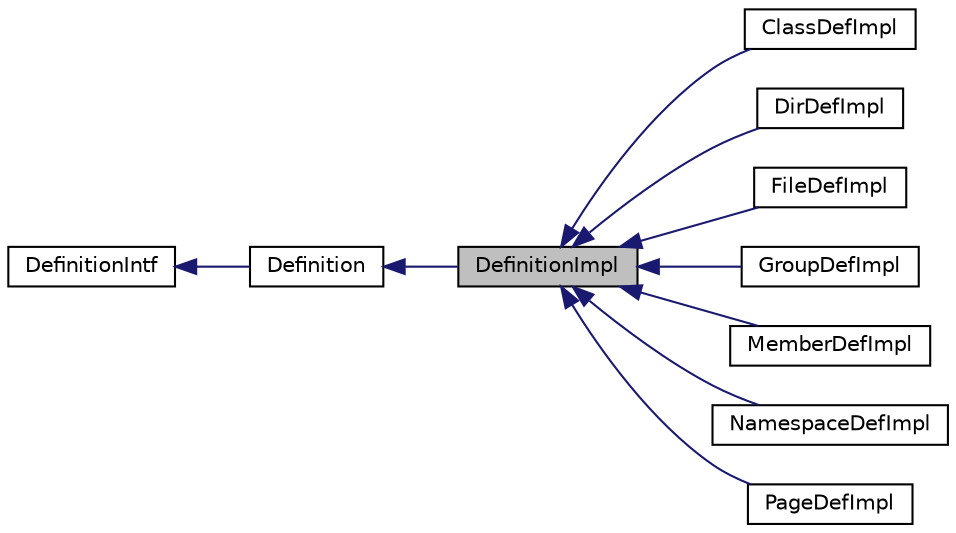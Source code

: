 digraph "DefinitionImpl"
{
 // INTERACTIVE_SVG=YES
 // LATEX_PDF_SIZE
  edge [fontname="Helvetica",fontsize="10",labelfontname="Helvetica",labelfontsize="10"];
  node [fontname="Helvetica",fontsize="10",shape=record];
  rankdir="LR";
  Node1 [label="DefinitionImpl",height=0.2,width=0.4,color="black", fillcolor="grey75", style="filled", fontcolor="black",tooltip=" "];
  Node2 -> Node1 [dir="back",color="midnightblue",fontsize="10",style="solid",fontname="Helvetica"];
  Node2 [label="Definition",height=0.2,width=0.4,color="black", fillcolor="white", style="filled",URL="$d5/dcc/class_definition.html",tooltip="The common base class of all entity definitions found in the sources."];
  Node3 -> Node2 [dir="back",color="midnightblue",fontsize="10",style="solid",fontname="Helvetica"];
  Node3 [label="DefinitionIntf",height=0.2,width=0.4,color="black", fillcolor="white", style="filled",URL="$d9/d4a/class_definition_intf.html",tooltip="Abstract interface for a Definition or DefinitionList."];
  Node1 -> Node4 [dir="back",color="midnightblue",fontsize="10",style="solid",fontname="Helvetica"];
  Node4 [label="ClassDefImpl",height=0.2,width=0.4,color="black", fillcolor="white", style="filled",URL="$d1/d25/class_class_def_impl.html",tooltip="Implementation of the ClassDef interface."];
  Node1 -> Node5 [dir="back",color="midnightblue",fontsize="10",style="solid",fontname="Helvetica"];
  Node5 [label="DirDefImpl",height=0.2,width=0.4,color="black", fillcolor="white", style="filled",URL="$d8/db7/class_dir_def_impl.html",tooltip=" "];
  Node1 -> Node6 [dir="back",color="midnightblue",fontsize="10",style="solid",fontname="Helvetica"];
  Node6 [label="FileDefImpl",height=0.2,width=0.4,color="black", fillcolor="white", style="filled",URL="$d5/d14/class_file_def_impl.html",tooltip=" "];
  Node1 -> Node7 [dir="back",color="midnightblue",fontsize="10",style="solid",fontname="Helvetica"];
  Node7 [label="GroupDefImpl",height=0.2,width=0.4,color="black", fillcolor="white", style="filled",URL="$db/d22/class_group_def_impl.html",tooltip=" "];
  Node1 -> Node8 [dir="back",color="midnightblue",fontsize="10",style="solid",fontname="Helvetica"];
  Node8 [label="MemberDefImpl",height=0.2,width=0.4,color="black", fillcolor="white", style="filled",URL="$d7/d7e/class_member_def_impl.html",tooltip=" "];
  Node1 -> Node9 [dir="back",color="midnightblue",fontsize="10",style="solid",fontname="Helvetica"];
  Node9 [label="NamespaceDefImpl",height=0.2,width=0.4,color="black", fillcolor="white", style="filled",URL="$d5/dfa/class_namespace_def_impl.html",tooltip=" "];
  Node1 -> Node10 [dir="back",color="midnightblue",fontsize="10",style="solid",fontname="Helvetica"];
  Node10 [label="PageDefImpl",height=0.2,width=0.4,color="black", fillcolor="white", style="filled",URL="$dd/de8/class_page_def_impl.html",tooltip=" "];
}
